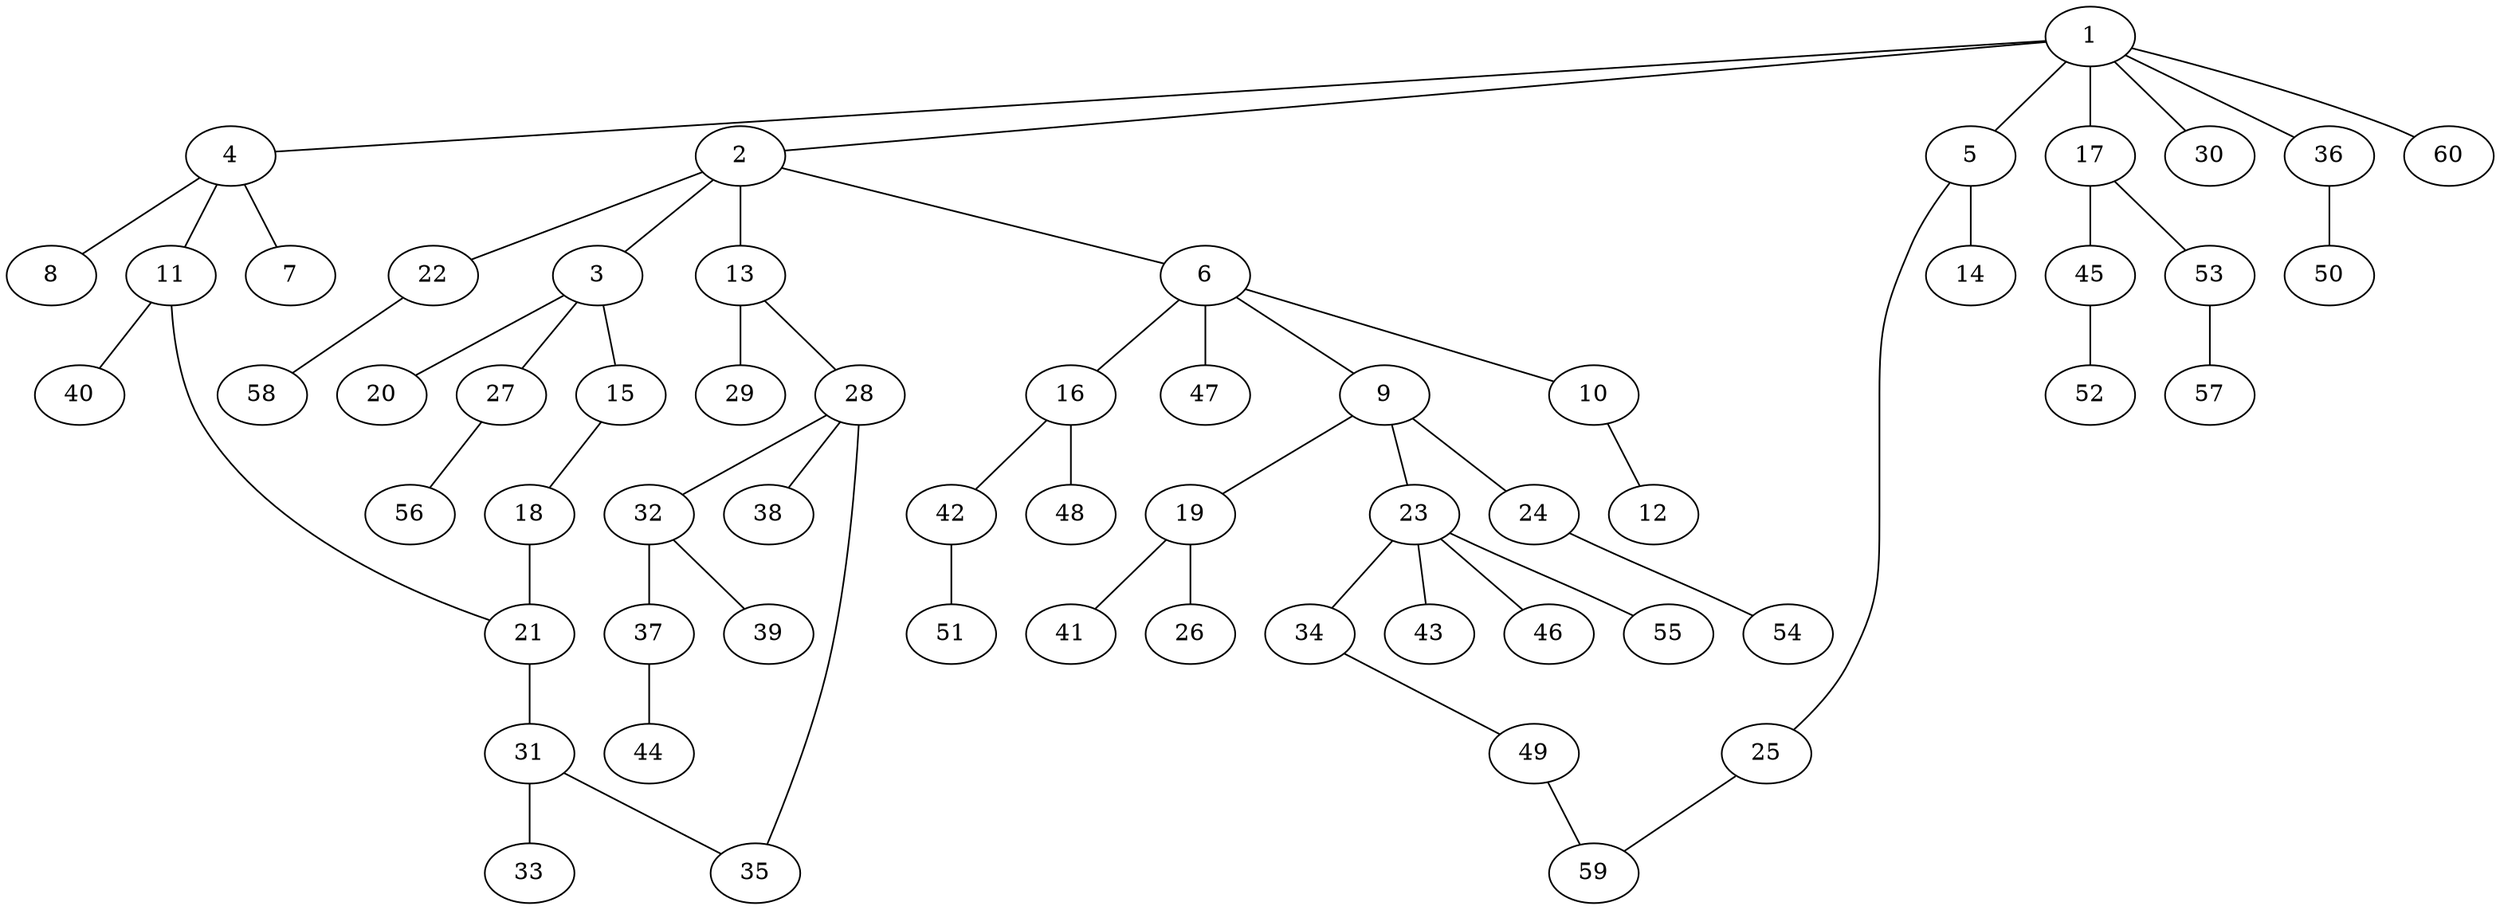 graph graphname {1--2
1--4
1--5
1--17
1--30
1--36
1--60
2--3
2--6
2--13
2--22
3--15
3--20
3--27
4--7
4--8
4--11
5--14
5--25
6--9
6--10
6--16
6--47
9--19
9--23
9--24
10--12
11--21
11--40
13--28
13--29
15--18
16--42
16--48
17--45
17--53
18--21
19--26
19--41
21--31
22--58
23--34
23--43
23--46
23--55
24--54
25--59
27--56
28--32
28--35
28--38
31--33
31--35
32--37
32--39
34--49
36--50
37--44
42--51
45--52
49--59
53--57
}
